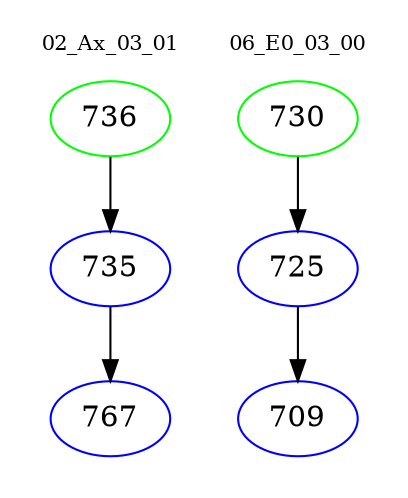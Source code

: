 digraph{
subgraph cluster_0 {
color = white
label = "02_Ax_03_01";
fontsize=10;
T0_736 [label="736", color="green"]
T0_736 -> T0_735 [color="black"]
T0_735 [label="735", color="blue"]
T0_735 -> T0_767 [color="black"]
T0_767 [label="767", color="blue"]
}
subgraph cluster_1 {
color = white
label = "06_E0_03_00";
fontsize=10;
T1_730 [label="730", color="green"]
T1_730 -> T1_725 [color="black"]
T1_725 [label="725", color="blue"]
T1_725 -> T1_709 [color="black"]
T1_709 [label="709", color="blue"]
}
}
